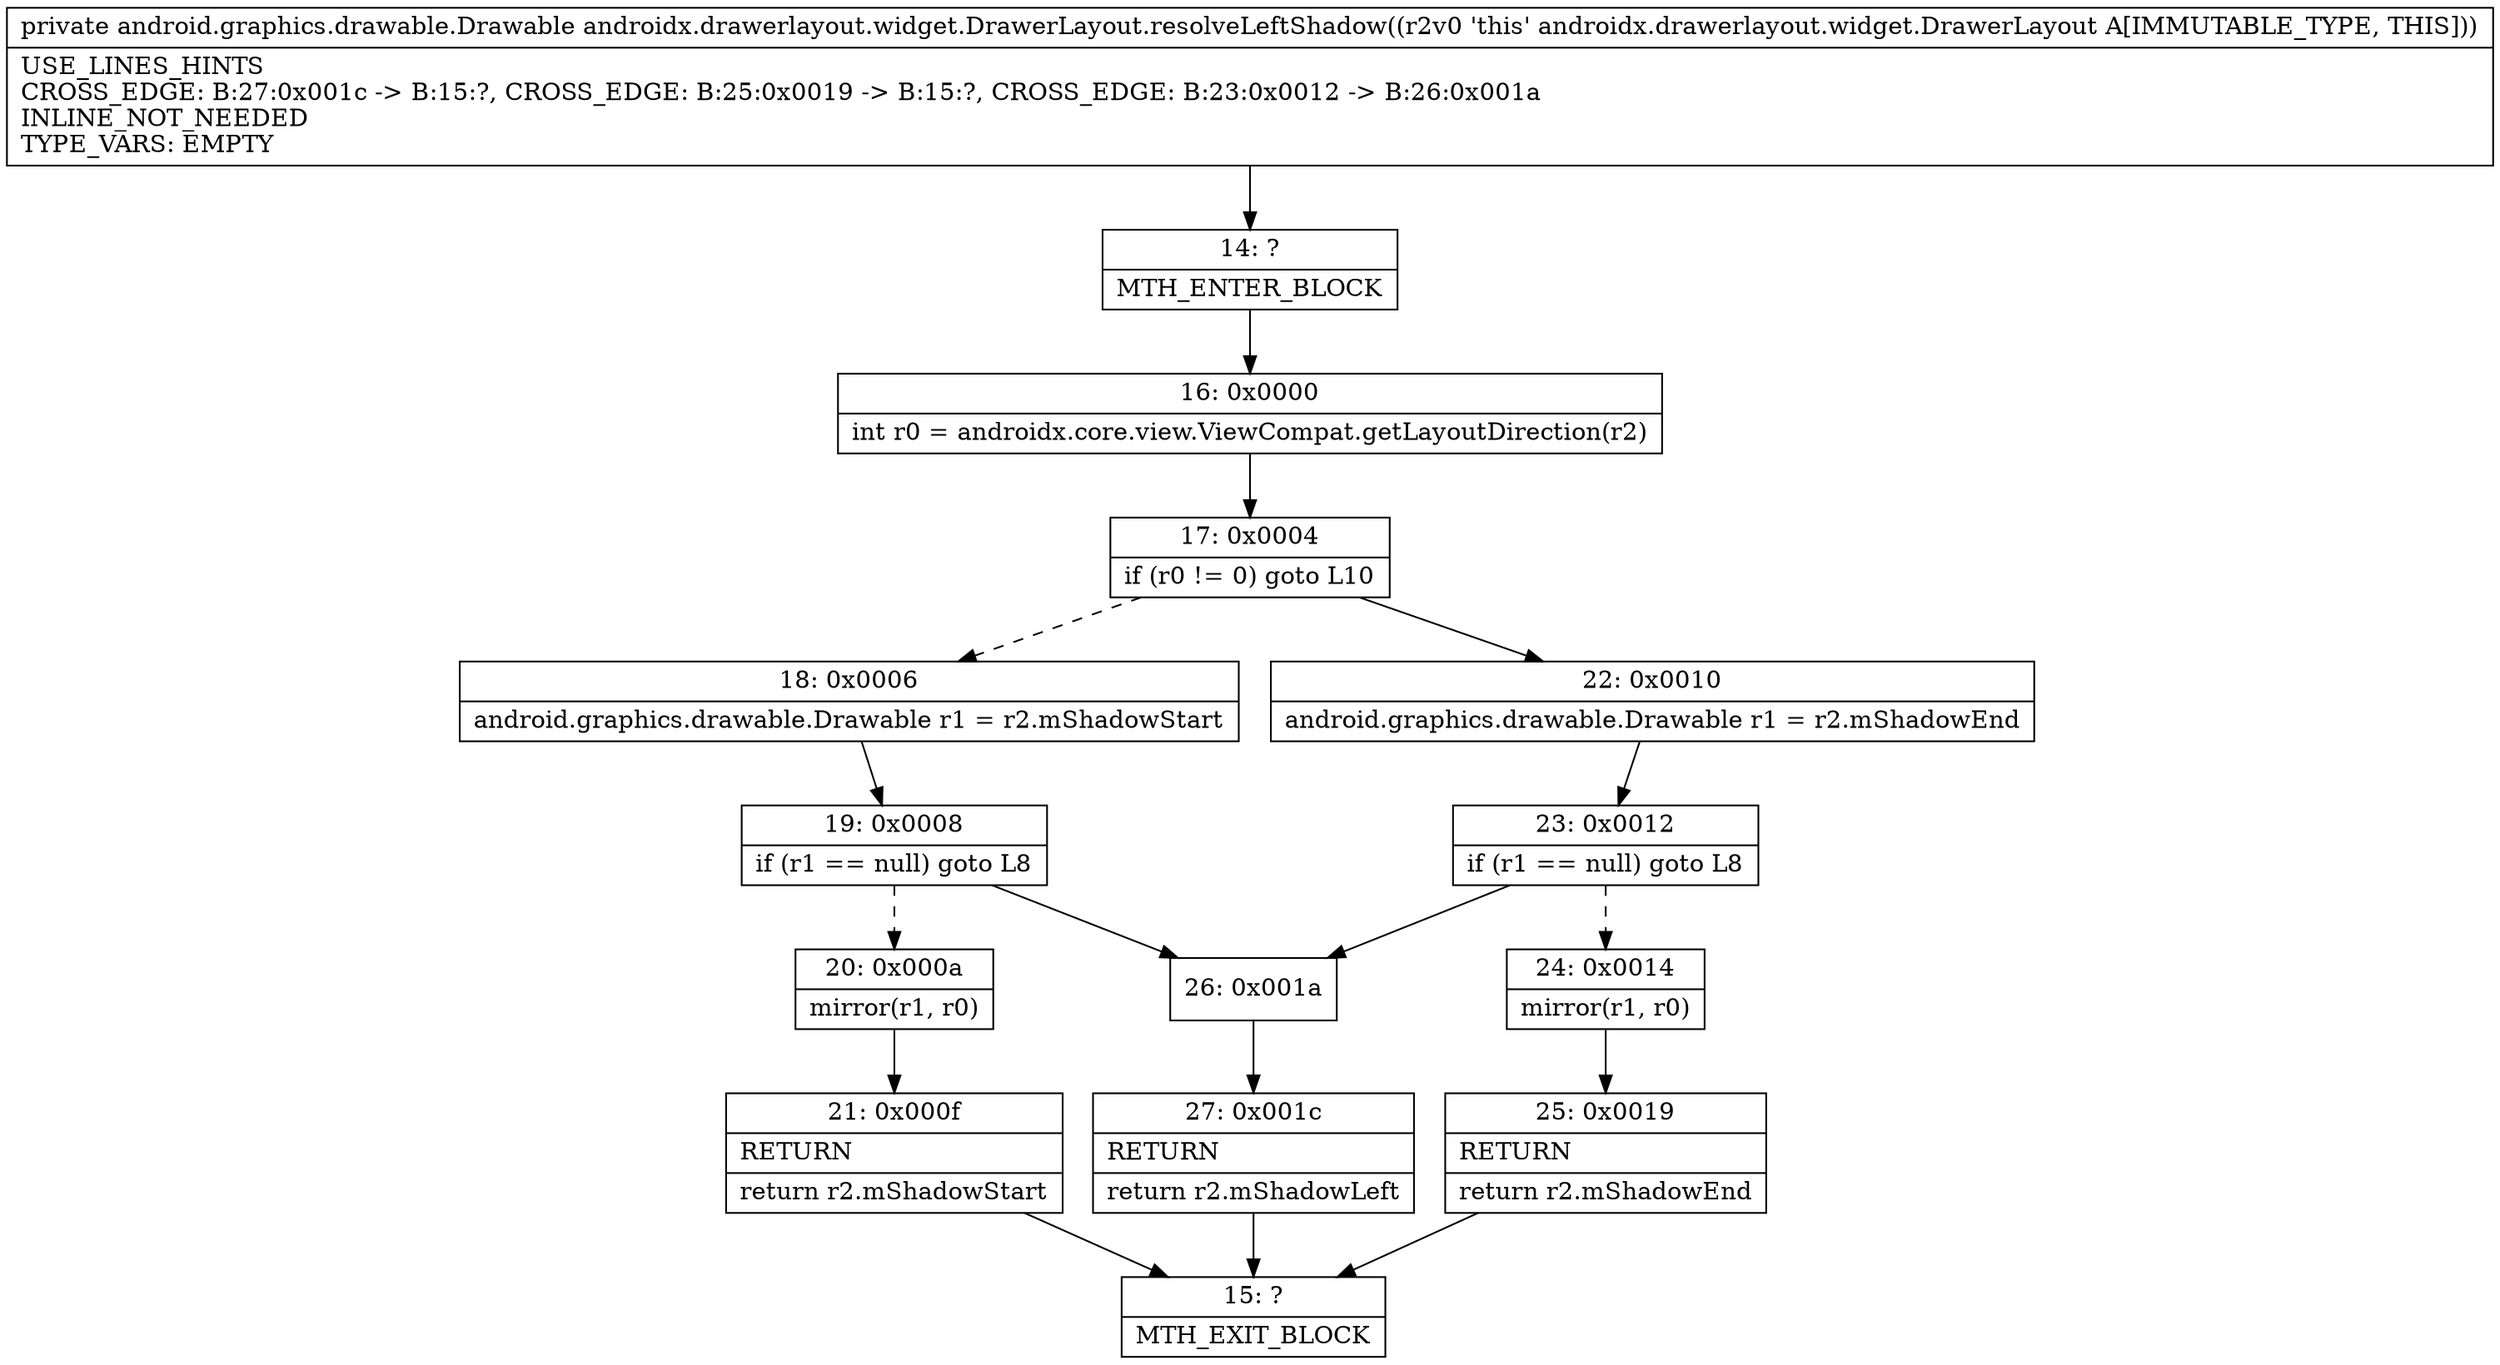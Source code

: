 digraph "CFG forandroidx.drawerlayout.widget.DrawerLayout.resolveLeftShadow()Landroid\/graphics\/drawable\/Drawable;" {
Node_14 [shape=record,label="{14\:\ ?|MTH_ENTER_BLOCK\l}"];
Node_16 [shape=record,label="{16\:\ 0x0000|int r0 = androidx.core.view.ViewCompat.getLayoutDirection(r2)\l}"];
Node_17 [shape=record,label="{17\:\ 0x0004|if (r0 != 0) goto L10\l}"];
Node_18 [shape=record,label="{18\:\ 0x0006|android.graphics.drawable.Drawable r1 = r2.mShadowStart\l}"];
Node_19 [shape=record,label="{19\:\ 0x0008|if (r1 == null) goto L8\l}"];
Node_20 [shape=record,label="{20\:\ 0x000a|mirror(r1, r0)\l}"];
Node_21 [shape=record,label="{21\:\ 0x000f|RETURN\l|return r2.mShadowStart\l}"];
Node_15 [shape=record,label="{15\:\ ?|MTH_EXIT_BLOCK\l}"];
Node_26 [shape=record,label="{26\:\ 0x001a}"];
Node_27 [shape=record,label="{27\:\ 0x001c|RETURN\l|return r2.mShadowLeft\l}"];
Node_22 [shape=record,label="{22\:\ 0x0010|android.graphics.drawable.Drawable r1 = r2.mShadowEnd\l}"];
Node_23 [shape=record,label="{23\:\ 0x0012|if (r1 == null) goto L8\l}"];
Node_24 [shape=record,label="{24\:\ 0x0014|mirror(r1, r0)\l}"];
Node_25 [shape=record,label="{25\:\ 0x0019|RETURN\l|return r2.mShadowEnd\l}"];
MethodNode[shape=record,label="{private android.graphics.drawable.Drawable androidx.drawerlayout.widget.DrawerLayout.resolveLeftShadow((r2v0 'this' androidx.drawerlayout.widget.DrawerLayout A[IMMUTABLE_TYPE, THIS]))  | USE_LINES_HINTS\lCROSS_EDGE: B:27:0x001c \-\> B:15:?, CROSS_EDGE: B:25:0x0019 \-\> B:15:?, CROSS_EDGE: B:23:0x0012 \-\> B:26:0x001a\lINLINE_NOT_NEEDED\lTYPE_VARS: EMPTY\l}"];
MethodNode -> Node_14;Node_14 -> Node_16;
Node_16 -> Node_17;
Node_17 -> Node_18[style=dashed];
Node_17 -> Node_22;
Node_18 -> Node_19;
Node_19 -> Node_20[style=dashed];
Node_19 -> Node_26;
Node_20 -> Node_21;
Node_21 -> Node_15;
Node_26 -> Node_27;
Node_27 -> Node_15;
Node_22 -> Node_23;
Node_23 -> Node_24[style=dashed];
Node_23 -> Node_26;
Node_24 -> Node_25;
Node_25 -> Node_15;
}

